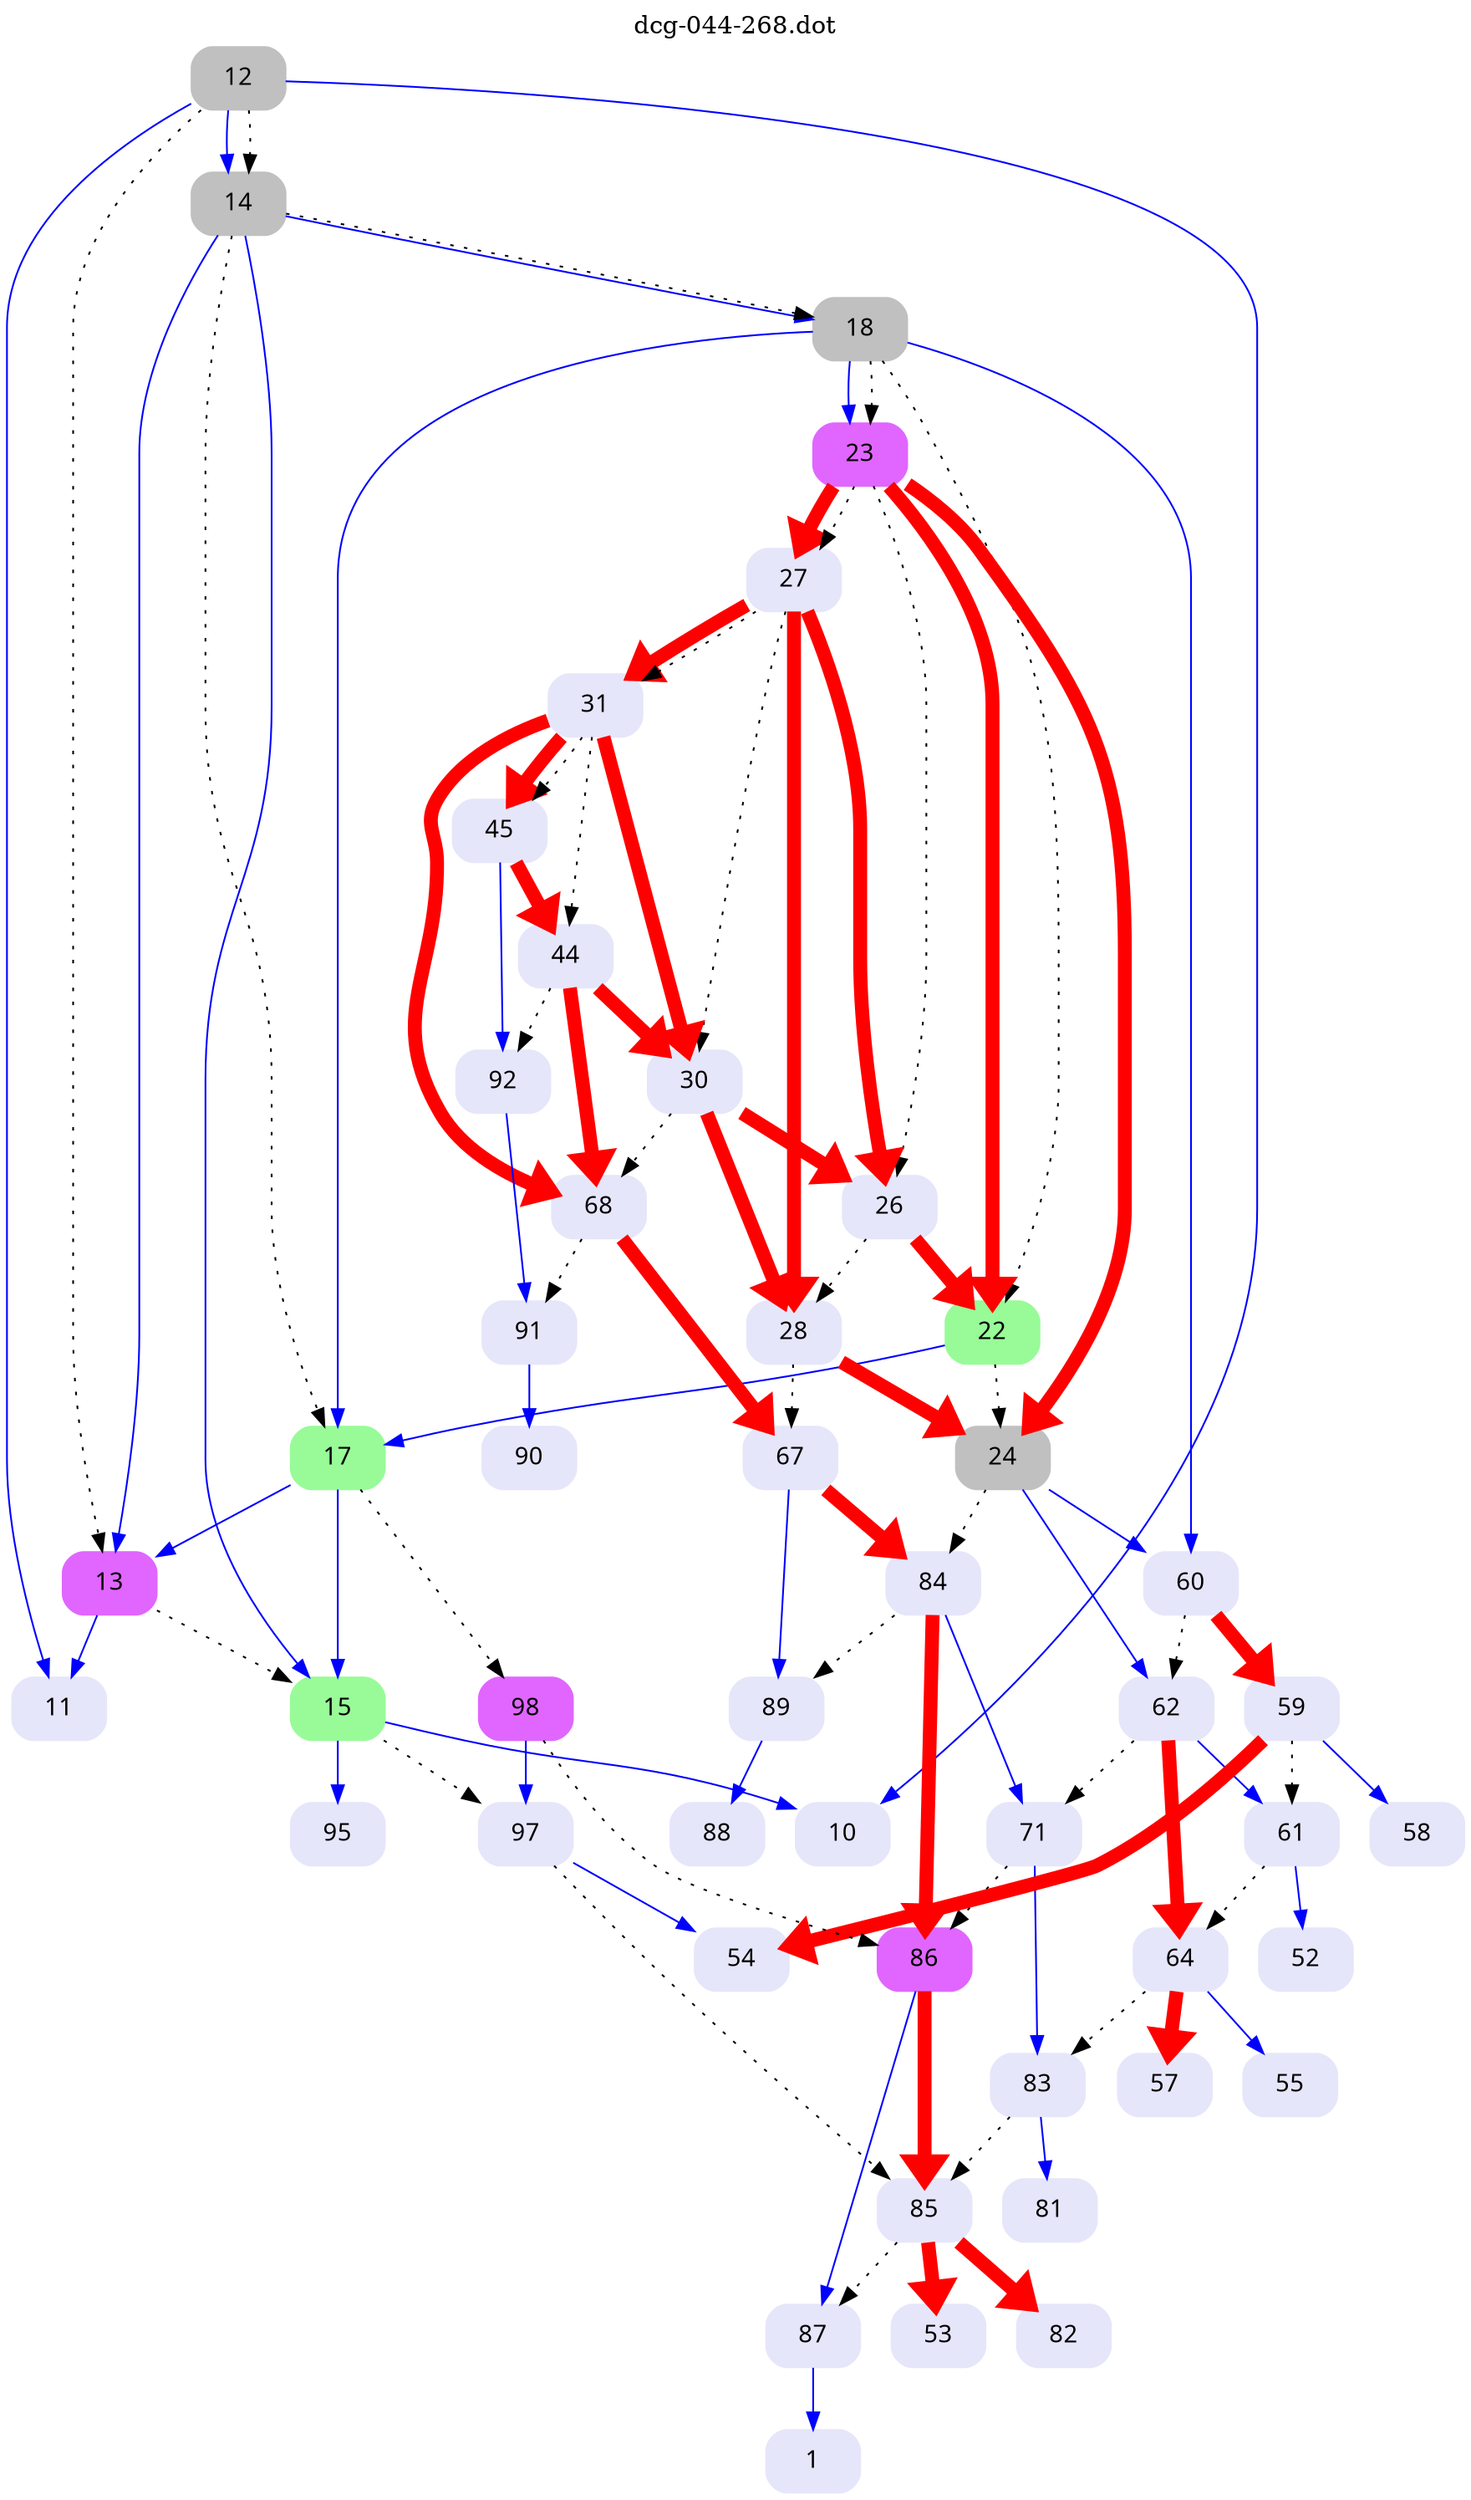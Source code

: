 digraph dcg_44 {
  labelloc="t";
  label="dcg-044-268.dot";
  node [fontname="sans-serif"];
  node [shape=box style="rounded,filled"];
  n12 [label="12" color=grey];
  n12 -> n11 [color=blue penwidth=1];
  n12 -> n10 [color=blue penwidth=1];
  n12 -> n14 [color=blue penwidth=1];
  n12 -> n13 [style=dotted,label=""];
  n12 -> n14 [style=dotted,label=""];
  n14 [label="14" color=grey];
  n14 -> n13 [color=blue penwidth=1];
  n14 -> n15 [color=blue penwidth=1];
  n14 -> n18 [color=blue penwidth=1];
  n14 -> n17 [style=dotted,label=""];
  n14 -> n18 [style=dotted,label=""];
  n18 [label="18" color=grey];
  n18 -> n17 [color=blue penwidth=1];
  n18 -> n60 [color=blue penwidth=1];
  n18 -> n23 [color=blue penwidth=1];
  n18 -> n22 [style=dotted,label=""];
  n18 -> n23 [style=dotted,label=""];
  n23 [label="23" color=mediumorchid1];
  n23 -> n22 [color=red penwidth=8];
  n23 -> n24 [color=red penwidth=8];
  n23 -> n27 [color=red penwidth=8];
  n23 -> n26 [style=dotted,label=""];
  n23 -> n27 [style=dotted,label=""];
  n27 [label="27" color=lavender];
  n27 -> n26 [color=red penwidth=8];
  n27 -> n28 [color=red penwidth=8];
  n27 -> n31 [color=red penwidth=8];
  n27 -> n30 [style=dotted,label=""];
  n27 -> n31 [style=dotted,label=""];
  n31 [label="31" color=lavender];
  n31 -> n30 [color=red penwidth=8];
  n31 -> n68 [color=red penwidth=8];
  n31 -> n45 [color=red penwidth=8];
  n31 -> n44 [style=dotted,label=""];
  n31 -> n45 [style=dotted,label=""];
  n45 [label="45" color=lavender];
  n45 -> n44 [color=red penwidth=8];
  n45 -> n92 [color=blue penwidth=1];
  n92 [label="92" color=lavender];
  n92 -> n91 [color=blue penwidth=1];
  n91 [label="91" color=lavender];
  n91 -> n90 [color=blue penwidth=1];
  n90 [label="90" color=lavender];
  n44 [label="44" color=lavender];
  n44 -> n30 [color=red penwidth=8];
  n44 -> n68 [color=red penwidth=8];
  n44 -> n92 [style=dotted,label=""];
  n68 [label="68" color=lavender];
  n68 -> n67 [color=red penwidth=8];
  n68 -> n91 [style=dotted,label=""];
  n67 [label="67" color=lavender];
  n67 -> n84 [color=red penwidth=8];
  n67 -> n89 [color=blue penwidth=1];
  n89 [label="89" color=lavender];
  n89 -> n88 [color=blue penwidth=1];
  n88 [label="88" color=lavender];
  n84 [label="84" color=lavender];
  n84 -> n71 [color=blue penwidth=1];
  n84 -> n86 [color=red penwidth=8];
  n84 -> n89 [style=dotted,label=""];
  n86 [label="86" color=mediumorchid1];
  n86 -> n85 [color=red penwidth=8];
  n86 -> n87 [color=blue penwidth=1];
  n87 [label="87" color=lavender];
  n87 -> n1 [color=blue penwidth=1];
  n1 [label="1" color=lavender];
  n85 [label="85" color=lavender];
  n85 -> n82 [color=red penwidth=8];
  n85 -> n53 [color=red penwidth=8];
  n85 -> n87 [style=dotted,label=""];
  n53 [label="53" color=lavender];
  n82 [label="82" color=lavender];
  n71 [label="71" color=lavender];
  n71 -> n83 [color=blue penwidth=1];
  n71 -> n86 [style=dotted,label=""];
  n83 [label="83" color=lavender];
  n83 -> n81 [color=blue penwidth=1];
  n83 -> n85 [style=dotted,label=""];
  n81 [label="81" color=lavender];
  n30 [label="30" color=lavender];
  n30 -> n26 [color=red penwidth=8];
  n30 -> n28 [color=red penwidth=8];
  n30 -> n68 [style=dotted,label=""];
  n28 [label="28" color=lavender];
  n28 -> n24 [color=red penwidth=8];
  n28 -> n67 [style=dotted,label=""];
  n24 [label="24" color=grey];
  n24 -> n60 [color=blue penwidth=1];
  n24 -> n62 [color=blue penwidth=1];
  n24 -> n84 [style=dotted,label=""];
  n62 [label="62" color=lavender];
  n62 -> n61 [color=blue penwidth=1];
  n62 -> n64 [color=red penwidth=8];
  n62 -> n71 [style=dotted,label=""];
  n64 [label="64" color=lavender];
  n64 -> n57 [color=red penwidth=8];
  n64 -> n55 [color=blue penwidth=1];
  n64 -> n83 [style=dotted,label=""];
  n55 [label="55" color=lavender];
  n57 [label="57" color=lavender];
  n61 [label="61" color=lavender];
  n61 -> n52 [color=blue penwidth=1];
  n61 -> n64 [style=dotted,label=""];
  n52 [label="52" color=lavender];
  n60 [label="60" color=lavender];
  n60 -> n59 [color=red penwidth=8];
  n60 -> n62 [style=dotted,label=""];
  n59 [label="59" color=lavender];
  n59 -> n58 [color=blue penwidth=1];
  n59 -> n54 [color=red penwidth=8];
  n59 -> n61 [style=dotted,label=""];
  n54 [label="54" color=lavender];
  n58 [label="58" color=lavender];
  n26 [label="26" color=lavender];
  n26 -> n22 [color=red penwidth=8];
  n26 -> n28 [style=dotted,label=""];
  n22 [label="22" color=palegreen];
  n22 -> n17 [color=blue penwidth=1];
  n22 -> n24 [style=dotted,label=""];
  n17 [label="17" color=palegreen];
  n17 -> n13 [color=blue penwidth=1];
  n17 -> n15 [color=blue penwidth=1];
  n17 -> n98 [style=dotted,label=""];
  n15 [label="15" color=palegreen];
  n15 -> n10 [color=blue penwidth=1];
  n15 -> n95 [color=blue penwidth=1];
  n15 -> n97 [style=dotted,label=""];
  n95 [label="95" color=lavender];
  n10 [label="10" color=lavender];
  n97 [label="97" color=lavender];
  n97 -> n54 [color=blue penwidth=1];
  n97 -> n85 [style=dotted,label=""];
  n13 [label="13" color=mediumorchid1];
  n13 -> n11 [color=blue penwidth=1];
  n13 -> n15 [style=dotted,label=""];
  n11 [label="11" color=lavender];
  n98 [label="98" color=mediumorchid1];
  n98 -> n97 [color=blue penwidth=1];
  n98 -> n86 [style=dotted,label=""];
}
